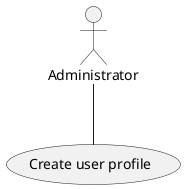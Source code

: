 @startuml
'https://plantuml.com/use-case-diagram


actor Administrator

usecase (Create user profile)

:Administrator: --(Create user profile)


@enduml